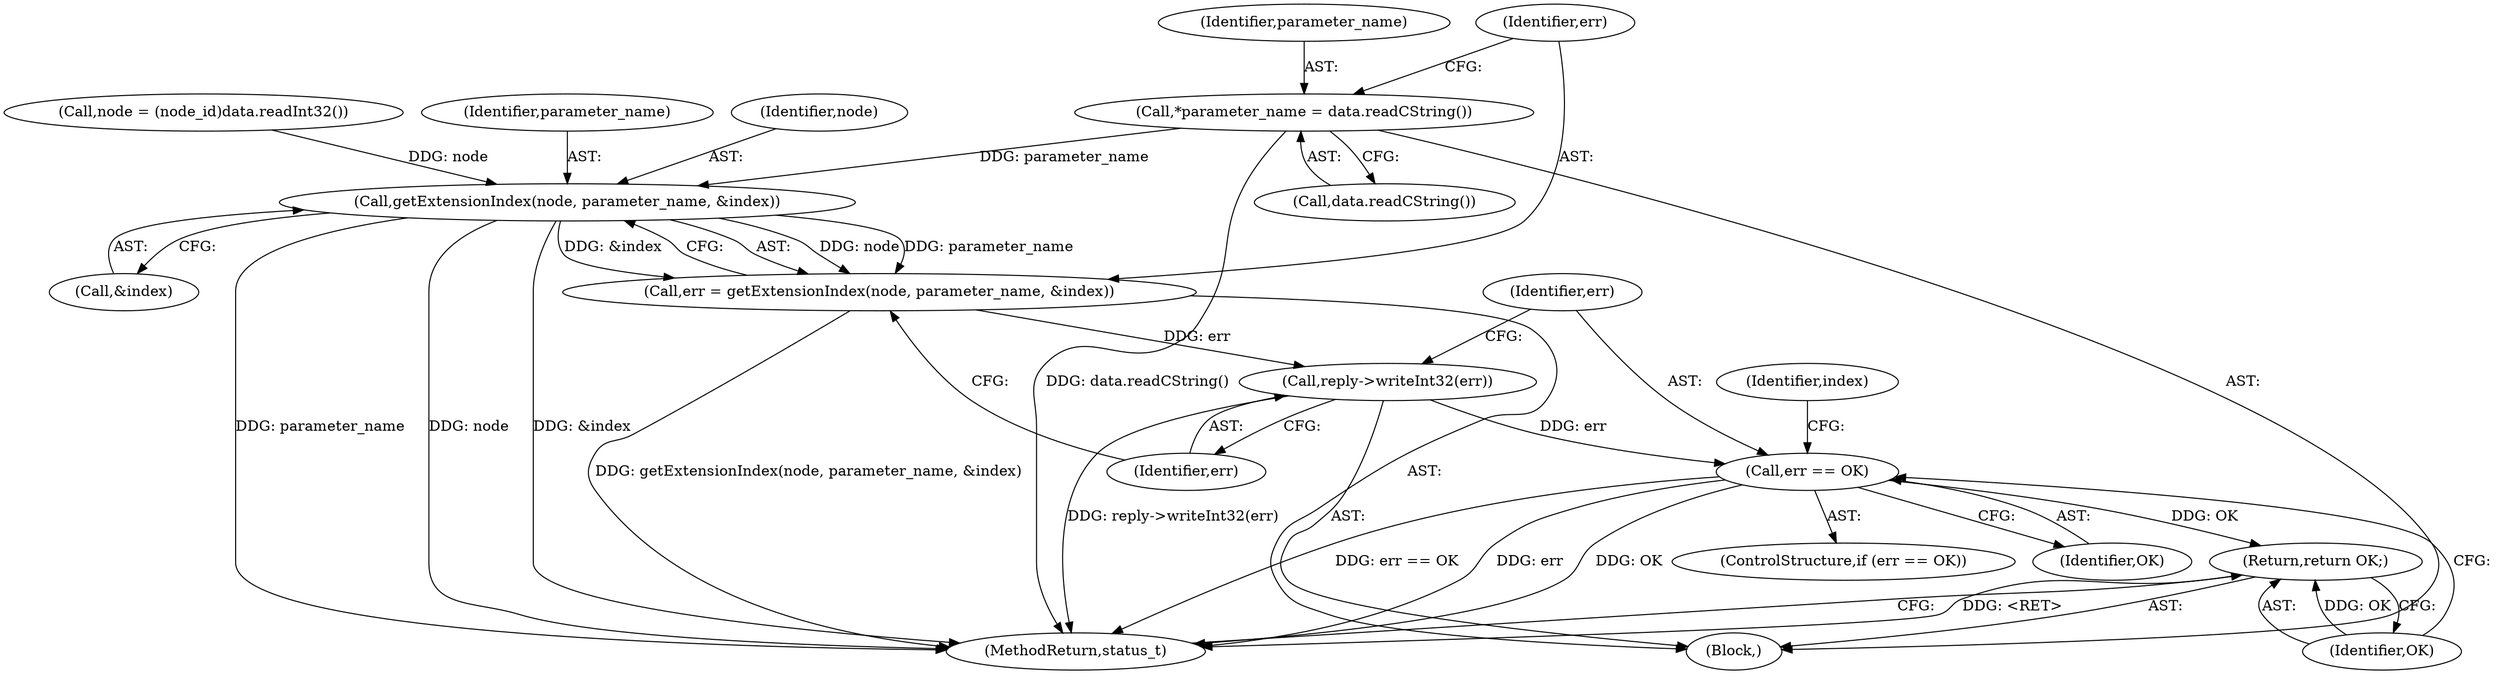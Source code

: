 digraph "0_Android_295c883fe3105b19bcd0f9e07d54c6b589fc5bff@API" {
"1001184" [label="(Call,*parameter_name = data.readCString())"];
"1001191" [label="(Call,getExtensionIndex(node, parameter_name, &index))"];
"1001189" [label="(Call,err = getExtensionIndex(node, parameter_name, &index))"];
"1001196" [label="(Call,reply->writeInt32(err))"];
"1001199" [label="(Call,err == OK)"];
"1001205" [label="(Return,return OK;)"];
"1001200" [label="(Identifier,err)"];
"1001193" [label="(Identifier,parameter_name)"];
"1001214" [label="(MethodReturn,status_t)"];
"1001206" [label="(Identifier,OK)"];
"1001192" [label="(Identifier,node)"];
"1001191" [label="(Call,getExtensionIndex(node, parameter_name, &index))"];
"1001197" [label="(Identifier,err)"];
"1001205" [label="(Return,return OK;)"];
"1001204" [label="(Identifier,index)"];
"1001199" [label="(Call,err == OK)"];
"1001196" [label="(Call,reply->writeInt32(err))"];
"1001184" [label="(Call,*parameter_name = data.readCString())"];
"1001185" [label="(Identifier,parameter_name)"];
"1001190" [label="(Identifier,err)"];
"1001201" [label="(Identifier,OK)"];
"1001172" [label="(Block,)"];
"1001189" [label="(Call,err = getExtensionIndex(node, parameter_name, &index))"];
"1001198" [label="(ControlStructure,if (err == OK))"];
"1001186" [label="(Call,data.readCString())"];
"1001178" [label="(Call,node = (node_id)data.readInt32())"];
"1001194" [label="(Call,&index)"];
"1001184" -> "1001172"  [label="AST: "];
"1001184" -> "1001186"  [label="CFG: "];
"1001185" -> "1001184"  [label="AST: "];
"1001186" -> "1001184"  [label="AST: "];
"1001190" -> "1001184"  [label="CFG: "];
"1001184" -> "1001214"  [label="DDG: data.readCString()"];
"1001184" -> "1001191"  [label="DDG: parameter_name"];
"1001191" -> "1001189"  [label="AST: "];
"1001191" -> "1001194"  [label="CFG: "];
"1001192" -> "1001191"  [label="AST: "];
"1001193" -> "1001191"  [label="AST: "];
"1001194" -> "1001191"  [label="AST: "];
"1001189" -> "1001191"  [label="CFG: "];
"1001191" -> "1001214"  [label="DDG: node"];
"1001191" -> "1001214"  [label="DDG: &index"];
"1001191" -> "1001214"  [label="DDG: parameter_name"];
"1001191" -> "1001189"  [label="DDG: node"];
"1001191" -> "1001189"  [label="DDG: parameter_name"];
"1001191" -> "1001189"  [label="DDG: &index"];
"1001178" -> "1001191"  [label="DDG: node"];
"1001189" -> "1001172"  [label="AST: "];
"1001190" -> "1001189"  [label="AST: "];
"1001197" -> "1001189"  [label="CFG: "];
"1001189" -> "1001214"  [label="DDG: getExtensionIndex(node, parameter_name, &index)"];
"1001189" -> "1001196"  [label="DDG: err"];
"1001196" -> "1001172"  [label="AST: "];
"1001196" -> "1001197"  [label="CFG: "];
"1001197" -> "1001196"  [label="AST: "];
"1001200" -> "1001196"  [label="CFG: "];
"1001196" -> "1001214"  [label="DDG: reply->writeInt32(err)"];
"1001196" -> "1001199"  [label="DDG: err"];
"1001199" -> "1001198"  [label="AST: "];
"1001199" -> "1001201"  [label="CFG: "];
"1001200" -> "1001199"  [label="AST: "];
"1001201" -> "1001199"  [label="AST: "];
"1001204" -> "1001199"  [label="CFG: "];
"1001206" -> "1001199"  [label="CFG: "];
"1001199" -> "1001214"  [label="DDG: err == OK"];
"1001199" -> "1001214"  [label="DDG: err"];
"1001199" -> "1001214"  [label="DDG: OK"];
"1001199" -> "1001205"  [label="DDG: OK"];
"1001205" -> "1001172"  [label="AST: "];
"1001205" -> "1001206"  [label="CFG: "];
"1001206" -> "1001205"  [label="AST: "];
"1001214" -> "1001205"  [label="CFG: "];
"1001205" -> "1001214"  [label="DDG: <RET>"];
"1001206" -> "1001205"  [label="DDG: OK"];
}

